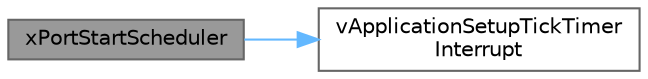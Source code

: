 digraph "xPortStartScheduler"
{
 // LATEX_PDF_SIZE
  bgcolor="transparent";
  edge [fontname=Helvetica,fontsize=10,labelfontname=Helvetica,labelfontsize=10];
  node [fontname=Helvetica,fontsize=10,shape=box,height=0.2,width=0.4];
  rankdir="LR";
  Node1 [id="Node000001",label="xPortStartScheduler",height=0.2,width=0.4,color="gray40", fillcolor="grey60", style="filled", fontcolor="black",tooltip=" "];
  Node1 -> Node2 [id="edge2_Node000001_Node000002",color="steelblue1",style="solid",tooltip=" "];
  Node2 [id="Node000002",label="vApplicationSetupTickTimer\lInterrupt",height=0.2,width=0.4,color="grey40", fillcolor="white", style="filled",URL="$_m_p_l_a_b_2_p_i_c24__ds_p_i_c_2port_8c.html#a8b738ae962ed08676c294ff428c93fa5",tooltip=" "];
}
